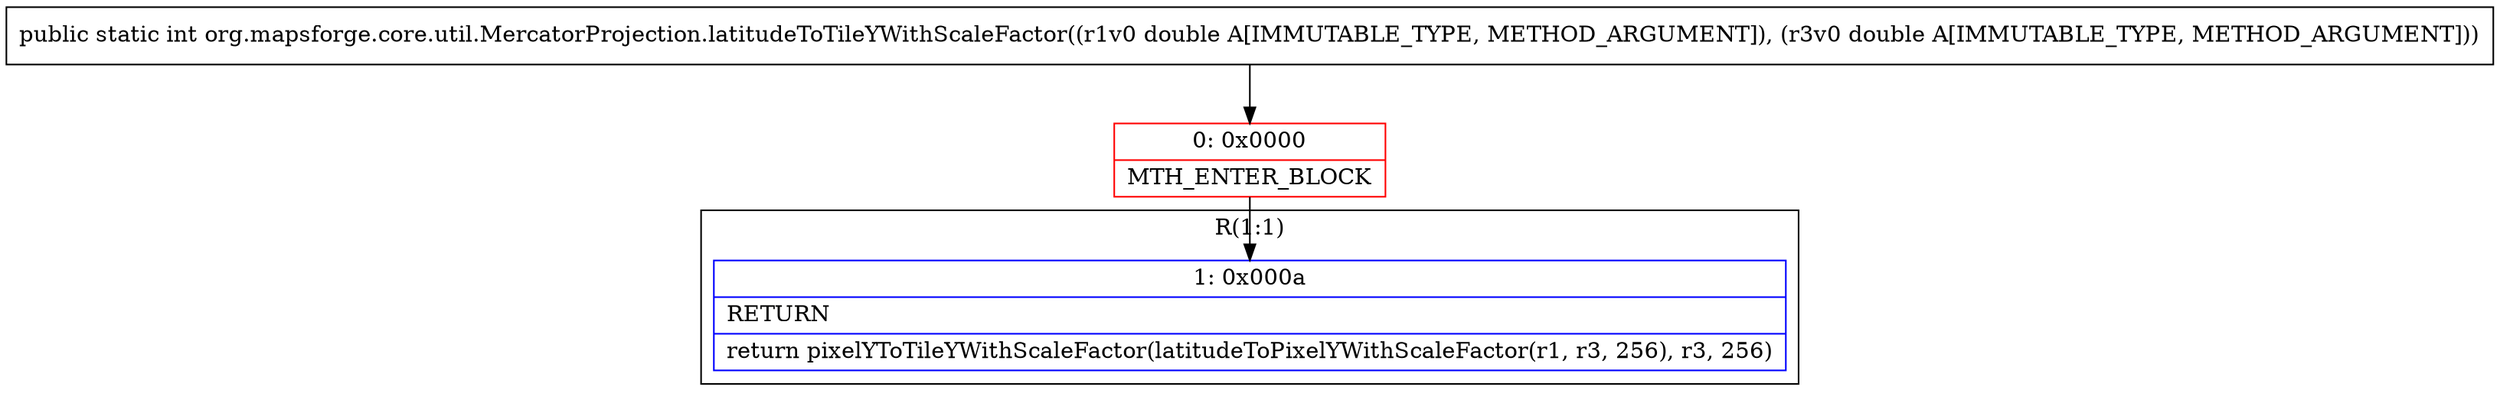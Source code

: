 digraph "CFG fororg.mapsforge.core.util.MercatorProjection.latitudeToTileYWithScaleFactor(DD)I" {
subgraph cluster_Region_1611217162 {
label = "R(1:1)";
node [shape=record,color=blue];
Node_1 [shape=record,label="{1\:\ 0x000a|RETURN\l|return pixelYToTileYWithScaleFactor(latitudeToPixelYWithScaleFactor(r1, r3, 256), r3, 256)\l}"];
}
Node_0 [shape=record,color=red,label="{0\:\ 0x0000|MTH_ENTER_BLOCK\l}"];
MethodNode[shape=record,label="{public static int org.mapsforge.core.util.MercatorProjection.latitudeToTileYWithScaleFactor((r1v0 double A[IMMUTABLE_TYPE, METHOD_ARGUMENT]), (r3v0 double A[IMMUTABLE_TYPE, METHOD_ARGUMENT])) }"];
MethodNode -> Node_0;
Node_0 -> Node_1;
}

